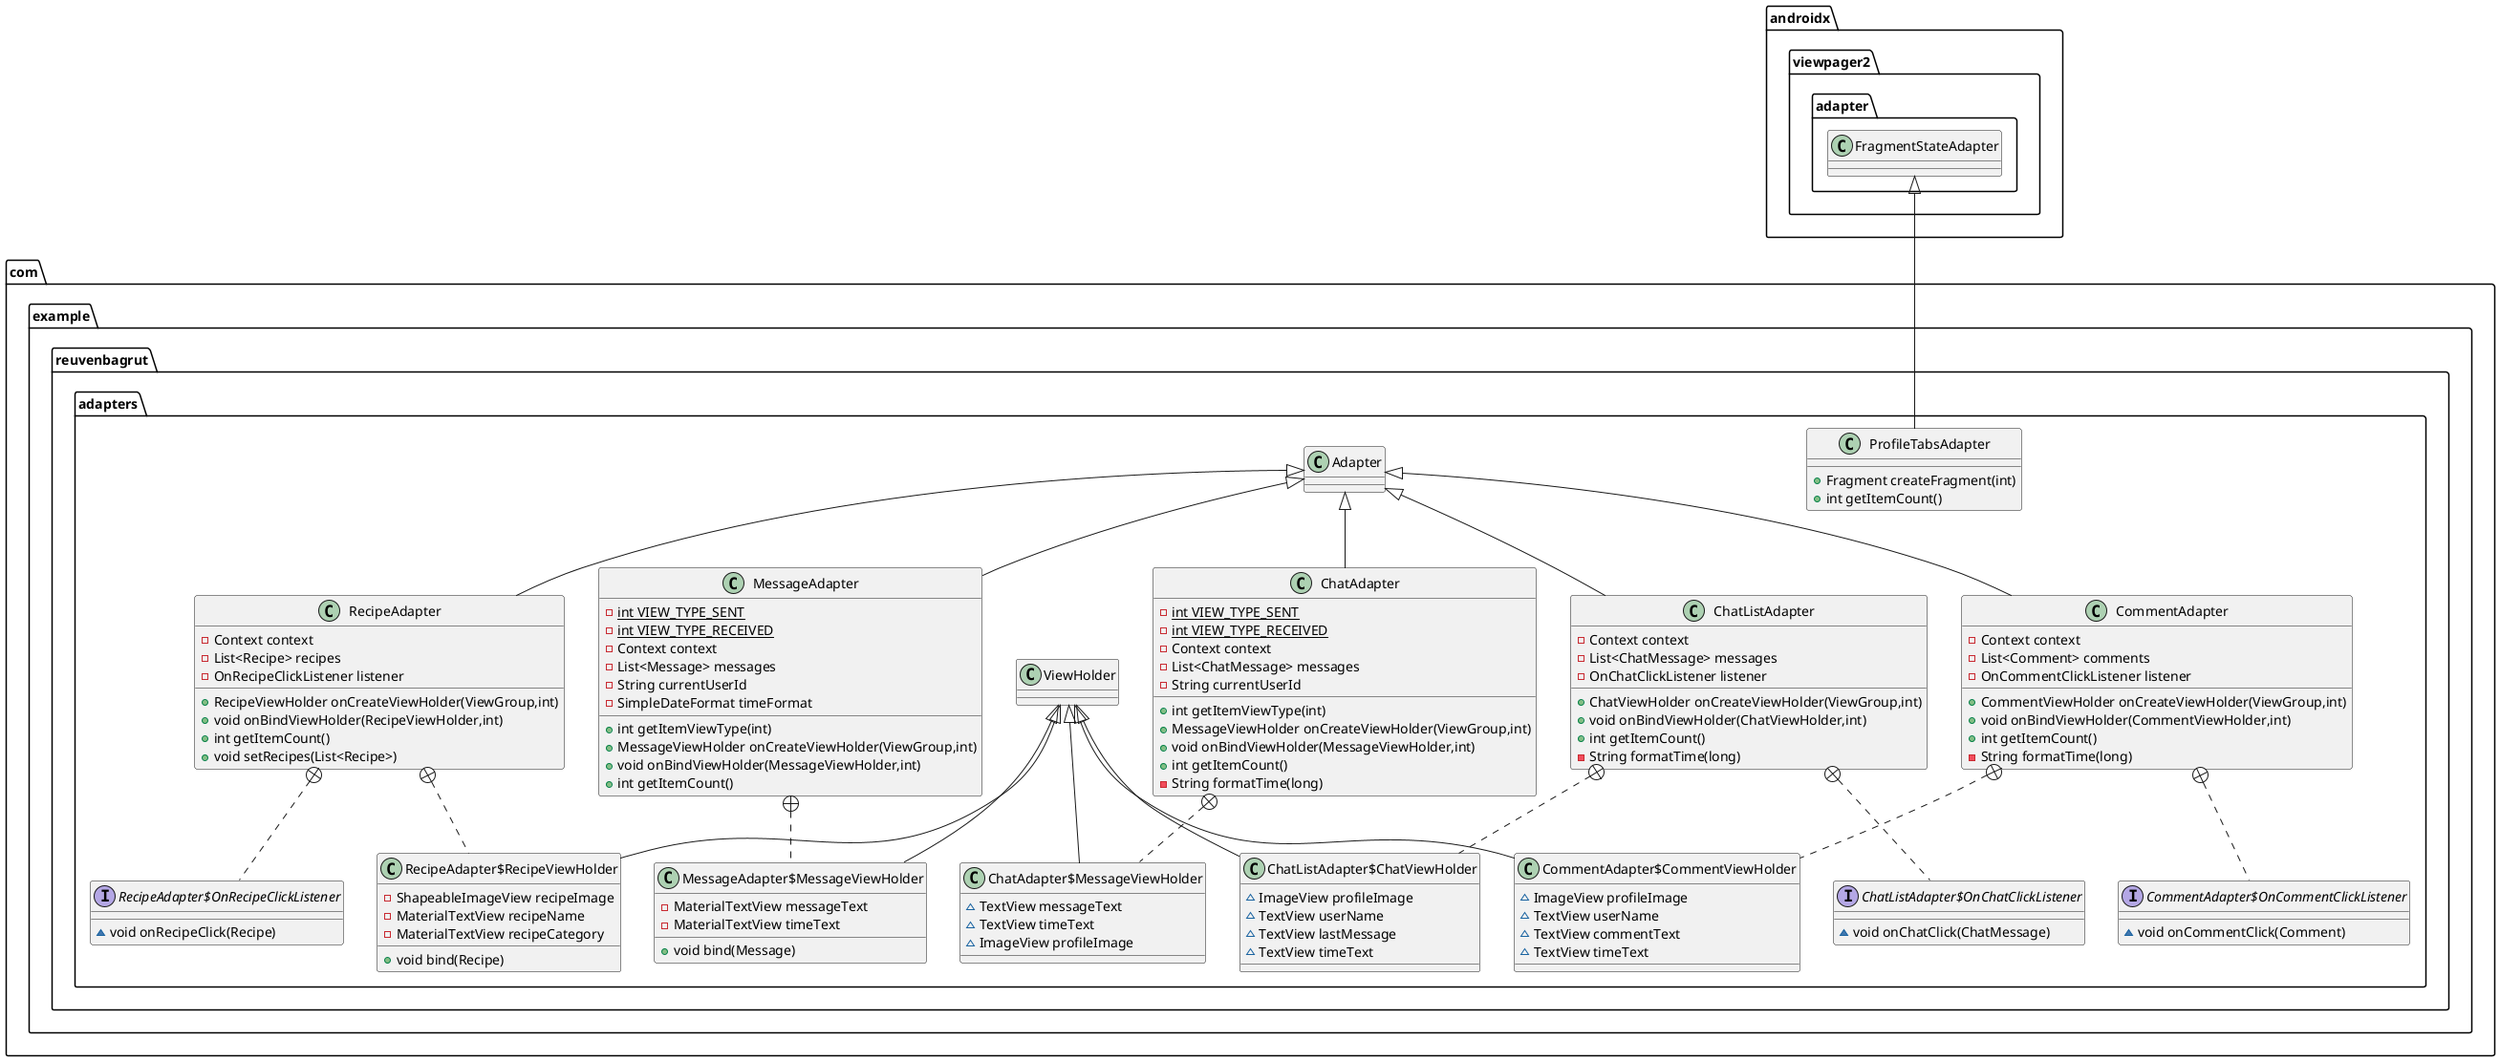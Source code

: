 @startuml
class com.example.reuvenbagrut.adapters.ChatListAdapter {
- Context context
- List<ChatMessage> messages
- OnChatClickListener listener
+ ChatViewHolder onCreateViewHolder(ViewGroup,int)
+ void onBindViewHolder(ChatViewHolder,int)
+ int getItemCount()
- String formatTime(long)
}


interface com.example.reuvenbagrut.adapters.ChatListAdapter$OnChatClickListener {
~ void onChatClick(ChatMessage)
}

class com.example.reuvenbagrut.adapters.ChatListAdapter$ChatViewHolder {
~ ImageView profileImage
~ TextView userName
~ TextView lastMessage
~ TextView timeText
}

class com.example.reuvenbagrut.adapters.MessageAdapter {
- {static} int VIEW_TYPE_SENT
- {static} int VIEW_TYPE_RECEIVED
- Context context
- List<Message> messages
- String currentUserId
- SimpleDateFormat timeFormat
+ int getItemViewType(int)
+ MessageViewHolder onCreateViewHolder(ViewGroup,int)
+ void onBindViewHolder(MessageViewHolder,int)
+ int getItemCount()
}


class com.example.reuvenbagrut.adapters.MessageAdapter$MessageViewHolder {
- MaterialTextView messageText
- MaterialTextView timeText
+ void bind(Message)
}


class com.example.reuvenbagrut.adapters.CommentAdapter {
- Context context
- List<Comment> comments
- OnCommentClickListener listener
+ CommentViewHolder onCreateViewHolder(ViewGroup,int)
+ void onBindViewHolder(CommentViewHolder,int)
+ int getItemCount()
- String formatTime(long)
}


interface com.example.reuvenbagrut.adapters.CommentAdapter$OnCommentClickListener {
~ void onCommentClick(Comment)
}

class com.example.reuvenbagrut.adapters.CommentAdapter$CommentViewHolder {
~ ImageView profileImage
~ TextView userName
~ TextView commentText
~ TextView timeText
}

class com.example.reuvenbagrut.adapters.ProfileTabsAdapter {
+ Fragment createFragment(int)
+ int getItemCount()
}

class com.example.reuvenbagrut.adapters.RecipeAdapter {
- Context context
- List<Recipe> recipes
- OnRecipeClickListener listener
+ RecipeViewHolder onCreateViewHolder(ViewGroup,int)
+ void onBindViewHolder(RecipeViewHolder,int)
+ int getItemCount()
+ void setRecipes(List<Recipe>)
}


interface com.example.reuvenbagrut.adapters.RecipeAdapter$OnRecipeClickListener {
~ void onRecipeClick(Recipe)
}

class com.example.reuvenbagrut.adapters.RecipeAdapter$RecipeViewHolder {
- ShapeableImageView recipeImage
- MaterialTextView recipeName
- MaterialTextView recipeCategory
+ void bind(Recipe)
}


class com.example.reuvenbagrut.adapters.ChatAdapter {
- {static} int VIEW_TYPE_SENT
- {static} int VIEW_TYPE_RECEIVED
- Context context
- List<ChatMessage> messages
- String currentUserId
+ int getItemViewType(int)
+ MessageViewHolder onCreateViewHolder(ViewGroup,int)
+ void onBindViewHolder(MessageViewHolder,int)
+ int getItemCount()
- String formatTime(long)
}


class com.example.reuvenbagrut.adapters.ChatAdapter$MessageViewHolder {
~ TextView messageText
~ TextView timeText
~ ImageView profileImage
}



com.example.reuvenbagrut.adapters.Adapter <|-- com.example.reuvenbagrut.adapters.ChatListAdapter
com.example.reuvenbagrut.adapters.ChatListAdapter +.. com.example.reuvenbagrut.adapters.ChatListAdapter$OnChatClickListener
com.example.reuvenbagrut.adapters.ChatListAdapter +.. com.example.reuvenbagrut.adapters.ChatListAdapter$ChatViewHolder
com.example.reuvenbagrut.adapters.ViewHolder <|-- com.example.reuvenbagrut.adapters.ChatListAdapter$ChatViewHolder
com.example.reuvenbagrut.adapters.Adapter <|-- com.example.reuvenbagrut.adapters.MessageAdapter
com.example.reuvenbagrut.adapters.MessageAdapter +.. com.example.reuvenbagrut.adapters.MessageAdapter$MessageViewHolder
com.example.reuvenbagrut.adapters.ViewHolder <|-- com.example.reuvenbagrut.adapters.MessageAdapter$MessageViewHolder
com.example.reuvenbagrut.adapters.Adapter <|-- com.example.reuvenbagrut.adapters.CommentAdapter
com.example.reuvenbagrut.adapters.CommentAdapter +.. com.example.reuvenbagrut.adapters.CommentAdapter$OnCommentClickListener
com.example.reuvenbagrut.adapters.CommentAdapter +.. com.example.reuvenbagrut.adapters.CommentAdapter$CommentViewHolder
com.example.reuvenbagrut.adapters.ViewHolder <|-- com.example.reuvenbagrut.adapters.CommentAdapter$CommentViewHolder
androidx.viewpager2.adapter.FragmentStateAdapter <|-- com.example.reuvenbagrut.adapters.ProfileTabsAdapter
com.example.reuvenbagrut.adapters.Adapter <|-- com.example.reuvenbagrut.adapters.RecipeAdapter
com.example.reuvenbagrut.adapters.RecipeAdapter +.. com.example.reuvenbagrut.adapters.RecipeAdapter$OnRecipeClickListener
com.example.reuvenbagrut.adapters.RecipeAdapter +.. com.example.reuvenbagrut.adapters.RecipeAdapter$RecipeViewHolder
com.example.reuvenbagrut.adapters.ViewHolder <|-- com.example.reuvenbagrut.adapters.RecipeAdapter$RecipeViewHolder
com.example.reuvenbagrut.adapters.Adapter <|-- com.example.reuvenbagrut.adapters.ChatAdapter
com.example.reuvenbagrut.adapters.ChatAdapter +.. com.example.reuvenbagrut.adapters.ChatAdapter$MessageViewHolder
com.example.reuvenbagrut.adapters.ViewHolder <|-- com.example.reuvenbagrut.adapters.ChatAdapter$MessageViewHolder
@enduml
